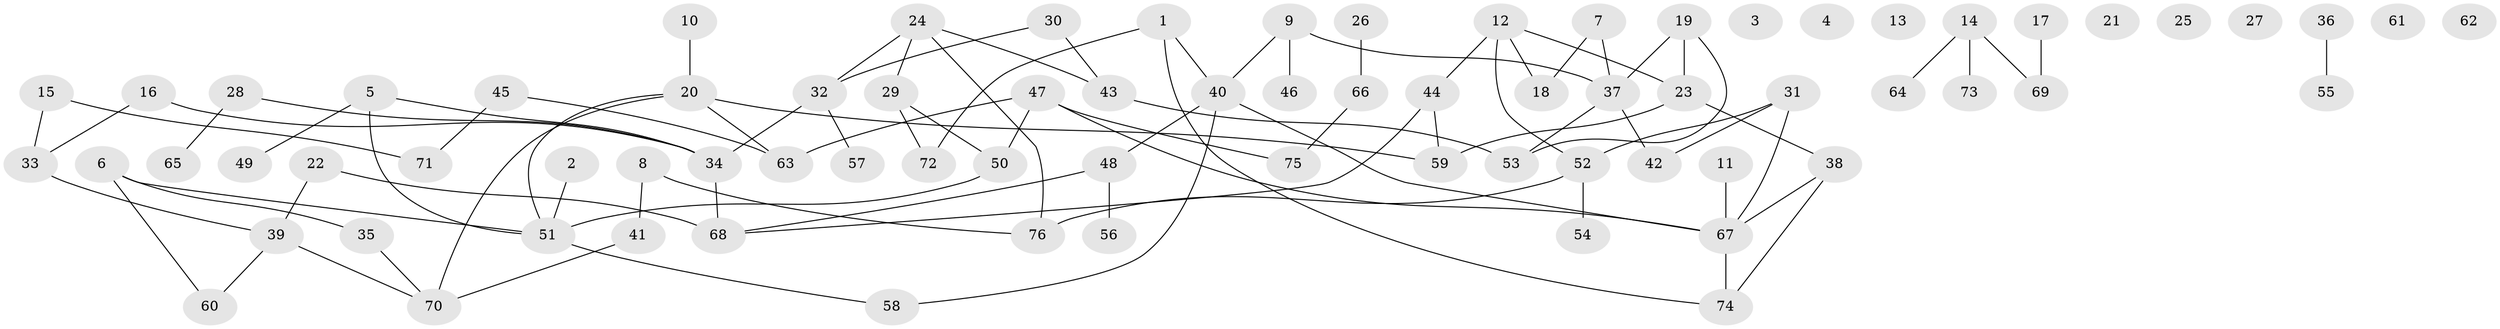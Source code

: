 // coarse degree distribution, {3: 0.16981132075471697, 1: 0.18867924528301888, 0: 0.16981132075471697, 7: 0.03773584905660377, 4: 0.1509433962264151, 2: 0.20754716981132076, 5: 0.05660377358490566, 6: 0.018867924528301886}
// Generated by graph-tools (version 1.1) at 2025/23/03/03/25 07:23:28]
// undirected, 76 vertices, 89 edges
graph export_dot {
graph [start="1"]
  node [color=gray90,style=filled];
  1;
  2;
  3;
  4;
  5;
  6;
  7;
  8;
  9;
  10;
  11;
  12;
  13;
  14;
  15;
  16;
  17;
  18;
  19;
  20;
  21;
  22;
  23;
  24;
  25;
  26;
  27;
  28;
  29;
  30;
  31;
  32;
  33;
  34;
  35;
  36;
  37;
  38;
  39;
  40;
  41;
  42;
  43;
  44;
  45;
  46;
  47;
  48;
  49;
  50;
  51;
  52;
  53;
  54;
  55;
  56;
  57;
  58;
  59;
  60;
  61;
  62;
  63;
  64;
  65;
  66;
  67;
  68;
  69;
  70;
  71;
  72;
  73;
  74;
  75;
  76;
  1 -- 40;
  1 -- 72;
  1 -- 74;
  2 -- 51;
  5 -- 34;
  5 -- 49;
  5 -- 51;
  6 -- 35;
  6 -- 51;
  6 -- 60;
  7 -- 18;
  7 -- 37;
  8 -- 41;
  8 -- 76;
  9 -- 37;
  9 -- 40;
  9 -- 46;
  10 -- 20;
  11 -- 67;
  12 -- 18;
  12 -- 23;
  12 -- 44;
  12 -- 52;
  14 -- 64;
  14 -- 69;
  14 -- 73;
  15 -- 33;
  15 -- 71;
  16 -- 33;
  16 -- 34;
  17 -- 69;
  19 -- 23;
  19 -- 37;
  19 -- 53;
  20 -- 51;
  20 -- 59;
  20 -- 63;
  20 -- 70;
  22 -- 39;
  22 -- 68;
  23 -- 38;
  23 -- 59;
  24 -- 29;
  24 -- 32;
  24 -- 43;
  24 -- 76;
  26 -- 66;
  28 -- 34;
  28 -- 65;
  29 -- 50;
  29 -- 72;
  30 -- 32;
  30 -- 43;
  31 -- 42;
  31 -- 52;
  31 -- 67;
  32 -- 34;
  32 -- 57;
  33 -- 39;
  34 -- 68;
  35 -- 70;
  36 -- 55;
  37 -- 42;
  37 -- 53;
  38 -- 67;
  38 -- 74;
  39 -- 60;
  39 -- 70;
  40 -- 48;
  40 -- 58;
  40 -- 67;
  41 -- 70;
  43 -- 53;
  44 -- 59;
  44 -- 68;
  45 -- 63;
  45 -- 71;
  47 -- 50;
  47 -- 63;
  47 -- 67;
  47 -- 75;
  48 -- 56;
  48 -- 68;
  50 -- 51;
  51 -- 58;
  52 -- 54;
  52 -- 76;
  66 -- 75;
  67 -- 74;
}
